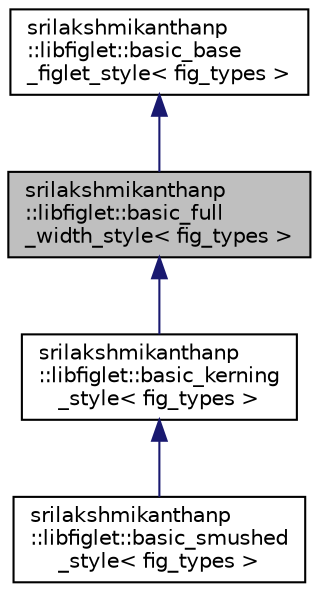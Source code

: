 digraph "srilakshmikanthanp::libfiglet::basic_full_width_style&lt; fig_types &gt;"
{
 // LATEX_PDF_SIZE
  edge [fontname="Helvetica",fontsize="10",labelfontname="Helvetica",labelfontsize="10"];
  node [fontname="Helvetica",fontsize="10",shape=record];
  Node1 [label="srilakshmikanthanp\l::libfiglet::basic_full\l_width_style\< fig_types \>",height=0.2,width=0.4,color="black", fillcolor="grey75", style="filled", fontcolor="black",tooltip="Figlet full width style."];
  Node2 -> Node1 [dir="back",color="midnightblue",fontsize="10",style="solid",fontname="Helvetica"];
  Node2 [label="srilakshmikanthanp\l::libfiglet::basic_base\l_figlet_style\< fig_types \>",height=0.2,width=0.4,color="black", fillcolor="white", style="filled",URL="$structsrilakshmikanthanp_1_1libfiglet_1_1basic__base__figlet__style.html",tooltip="Base Style Type for Figlet."];
  Node1 -> Node3 [dir="back",color="midnightblue",fontsize="10",style="solid",fontname="Helvetica"];
  Node3 [label="srilakshmikanthanp\l::libfiglet::basic_kerning\l_style\< fig_types \>",height=0.2,width=0.4,color="black", fillcolor="white", style="filled",URL="$structsrilakshmikanthanp_1_1libfiglet_1_1basic__kerning__style.html",tooltip="Figlet kerning style."];
  Node3 -> Node4 [dir="back",color="midnightblue",fontsize="10",style="solid",fontname="Helvetica"];
  Node4 [label="srilakshmikanthanp\l::libfiglet::basic_smushed\l_style\< fig_types \>",height=0.2,width=0.4,color="black", fillcolor="white", style="filled",URL="$structsrilakshmikanthanp_1_1libfiglet_1_1basic__smushed__style.html",tooltip="Figlet smushed style."];
}
